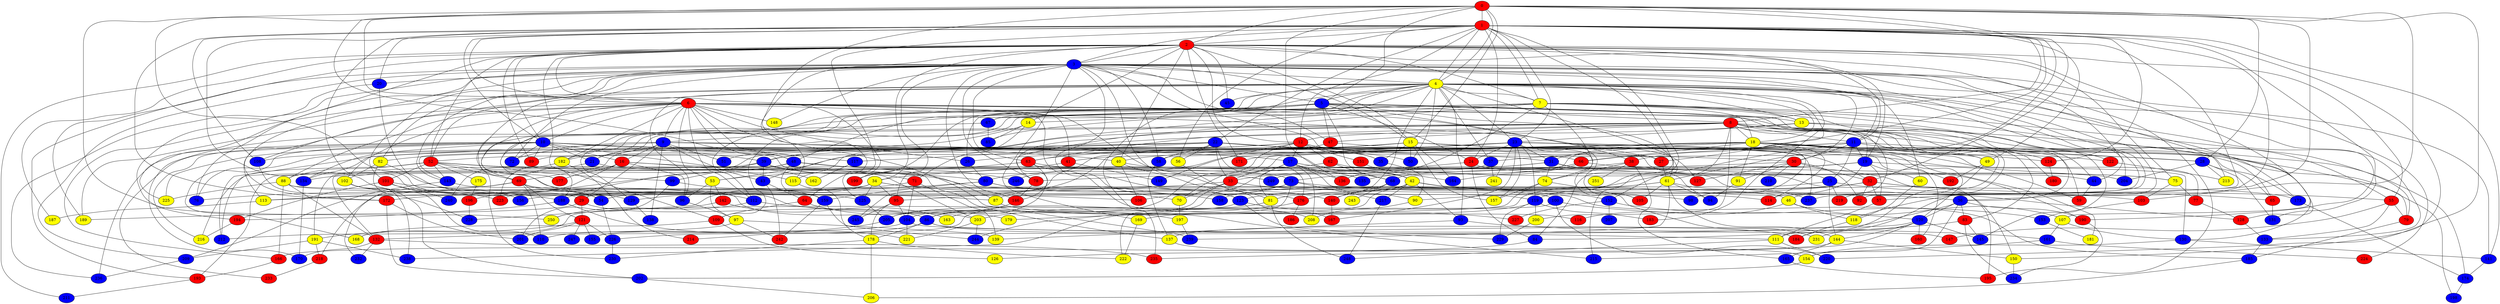 graph {
0 [style = filled fillcolor = red];
1 [style = filled fillcolor = red];
2 [style = filled fillcolor = red];
3 [style = filled fillcolor = blue];
4 [style = filled fillcolor = yellow];
5 [style = filled fillcolor = blue];
6 [style = filled fillcolor = red];
7 [style = filled fillcolor = yellow];
8 [style = filled fillcolor = red];
9 [style = filled fillcolor = blue];
10 [style = filled fillcolor = blue];
11 [style = filled fillcolor = blue];
12 [style = filled fillcolor = red];
13 [style = filled fillcolor = yellow];
14 [style = filled fillcolor = yellow];
15 [style = filled fillcolor = yellow];
16 [style = filled fillcolor = red];
17 [style = filled fillcolor = blue];
18 [style = filled fillcolor = yellow];
19 [style = filled fillcolor = blue];
20 [style = filled fillcolor = blue];
21 [style = filled fillcolor = blue];
22 [style = filled fillcolor = blue];
23 [style = filled fillcolor = blue];
24 [style = filled fillcolor = red];
25 [style = filled fillcolor = blue];
26 [style = filled fillcolor = blue];
27 [style = filled fillcolor = red];
28 [style = filled fillcolor = blue];
29 [style = filled fillcolor = red];
30 [style = filled fillcolor = red];
31 [style = filled fillcolor = blue];
32 [style = filled fillcolor = red];
33 [style = filled fillcolor = red];
34 [style = filled fillcolor = yellow];
35 [style = filled fillcolor = blue];
36 [style = filled fillcolor = blue];
37 [style = filled fillcolor = blue];
38 [style = filled fillcolor = red];
39 [style = filled fillcolor = blue];
40 [style = filled fillcolor = yellow];
41 [style = filled fillcolor = red];
42 [style = filled fillcolor = yellow];
43 [style = filled fillcolor = blue];
44 [style = filled fillcolor = blue];
45 [style = filled fillcolor = blue];
46 [style = filled fillcolor = yellow];
47 [style = filled fillcolor = red];
48 [style = filled fillcolor = blue];
49 [style = filled fillcolor = yellow];
50 [style = filled fillcolor = blue];
51 [style = filled fillcolor = blue];
52 [style = filled fillcolor = red];
53 [style = filled fillcolor = yellow];
54 [style = filled fillcolor = blue];
55 [style = filled fillcolor = red];
56 [style = filled fillcolor = yellow];
57 [style = filled fillcolor = red];
58 [style = filled fillcolor = blue];
59 [style = filled fillcolor = red];
60 [style = filled fillcolor = yellow];
61 [style = filled fillcolor = yellow];
62 [style = filled fillcolor = red];
63 [style = filled fillcolor = red];
64 [style = filled fillcolor = red];
65 [style = filled fillcolor = red];
66 [style = filled fillcolor = red];
67 [style = filled fillcolor = blue];
68 [style = filled fillcolor = blue];
69 [style = filled fillcolor = red];
70 [style = filled fillcolor = yellow];
71 [style = filled fillcolor = red];
72 [style = filled fillcolor = blue];
73 [style = filled fillcolor = blue];
74 [style = filled fillcolor = yellow];
75 [style = filled fillcolor = yellow];
76 [style = filled fillcolor = blue];
77 [style = filled fillcolor = red];
78 [style = filled fillcolor = red];
79 [style = filled fillcolor = red];
80 [style = filled fillcolor = blue];
81 [style = filled fillcolor = yellow];
82 [style = filled fillcolor = yellow];
83 [style = filled fillcolor = red];
84 [style = filled fillcolor = blue];
85 [style = filled fillcolor = blue];
86 [style = filled fillcolor = blue];
87 [style = filled fillcolor = yellow];
88 [style = filled fillcolor = yellow];
89 [style = filled fillcolor = red];
90 [style = filled fillcolor = yellow];
91 [style = filled fillcolor = yellow];
92 [style = filled fillcolor = red];
93 [style = filled fillcolor = blue];
94 [style = filled fillcolor = blue];
95 [style = filled fillcolor = red];
96 [style = filled fillcolor = blue];
97 [style = filled fillcolor = yellow];
98 [style = filled fillcolor = blue];
99 [style = filled fillcolor = blue];
100 [style = filled fillcolor = blue];
101 [style = filled fillcolor = red];
102 [style = filled fillcolor = yellow];
103 [style = filled fillcolor = red];
104 [style = filled fillcolor = blue];
105 [style = filled fillcolor = red];
106 [style = filled fillcolor = red];
107 [style = filled fillcolor = yellow];
108 [style = filled fillcolor = blue];
109 [style = filled fillcolor = red];
110 [style = filled fillcolor = blue];
111 [style = filled fillcolor = yellow];
112 [style = filled fillcolor = blue];
113 [style = filled fillcolor = yellow];
114 [style = filled fillcolor = red];
115 [style = filled fillcolor = yellow];
116 [style = filled fillcolor = red];
117 [style = filled fillcolor = blue];
118 [style = filled fillcolor = yellow];
119 [style = filled fillcolor = blue];
120 [style = filled fillcolor = blue];
121 [style = filled fillcolor = red];
122 [style = filled fillcolor = red];
123 [style = filled fillcolor = blue];
124 [style = filled fillcolor = red];
125 [style = filled fillcolor = blue];
126 [style = filled fillcolor = yellow];
127 [style = filled fillcolor = red];
128 [style = filled fillcolor = red];
129 [style = filled fillcolor = blue];
130 [style = filled fillcolor = blue];
131 [style = filled fillcolor = blue];
132 [style = filled fillcolor = red];
133 [style = filled fillcolor = blue];
134 [style = filled fillcolor = blue];
135 [style = filled fillcolor = blue];
136 [style = filled fillcolor = red];
137 [style = filled fillcolor = yellow];
138 [style = filled fillcolor = blue];
139 [style = filled fillcolor = yellow];
140 [style = filled fillcolor = red];
141 [style = filled fillcolor = blue];
142 [style = filled fillcolor = red];
143 [style = filled fillcolor = blue];
144 [style = filled fillcolor = yellow];
145 [style = filled fillcolor = blue];
146 [style = filled fillcolor = red];
147 [style = filled fillcolor = red];
148 [style = filled fillcolor = yellow];
149 [style = filled fillcolor = blue];
150 [style = filled fillcolor = yellow];
151 [style = filled fillcolor = red];
152 [style = filled fillcolor = blue];
153 [style = filled fillcolor = blue];
154 [style = filled fillcolor = yellow];
155 [style = filled fillcolor = blue];
156 [style = filled fillcolor = blue];
157 [style = filled fillcolor = yellow];
158 [style = filled fillcolor = blue];
159 [style = filled fillcolor = blue];
160 [style = filled fillcolor = red];
161 [style = filled fillcolor = blue];
162 [style = filled fillcolor = yellow];
163 [style = filled fillcolor = yellow];
164 [style = filled fillcolor = blue];
165 [style = filled fillcolor = blue];
166 [style = filled fillcolor = red];
167 [style = filled fillcolor = red];
168 [style = filled fillcolor = yellow];
169 [style = filled fillcolor = yellow];
170 [style = filled fillcolor = blue];
171 [style = filled fillcolor = red];
172 [style = filled fillcolor = red];
173 [style = filled fillcolor = blue];
174 [style = filled fillcolor = blue];
175 [style = filled fillcolor = yellow];
176 [style = filled fillcolor = red];
177 [style = filled fillcolor = red];
178 [style = filled fillcolor = yellow];
179 [style = filled fillcolor = yellow];
180 [style = filled fillcolor = red];
181 [style = filled fillcolor = yellow];
182 [style = filled fillcolor = yellow];
183 [style = filled fillcolor = red];
184 [style = filled fillcolor = red];
185 [style = filled fillcolor = blue];
186 [style = filled fillcolor = red];
187 [style = filled fillcolor = yellow];
188 [style = filled fillcolor = blue];
189 [style = filled fillcolor = yellow];
190 [style = filled fillcolor = red];
191 [style = filled fillcolor = yellow];
192 [style = filled fillcolor = red];
193 [style = filled fillcolor = red];
194 [style = filled fillcolor = red];
195 [style = filled fillcolor = red];
196 [style = filled fillcolor = red];
197 [style = filled fillcolor = yellow];
198 [style = filled fillcolor = blue];
199 [style = filled fillcolor = red];
200 [style = filled fillcolor = yellow];
201 [style = filled fillcolor = blue];
202 [style = filled fillcolor = blue];
203 [style = filled fillcolor = yellow];
204 [style = filled fillcolor = blue];
205 [style = filled fillcolor = blue];
206 [style = filled fillcolor = yellow];
207 [style = filled fillcolor = blue];
208 [style = filled fillcolor = yellow];
209 [style = filled fillcolor = blue];
210 [style = filled fillcolor = blue];
211 [style = filled fillcolor = blue];
212 [style = filled fillcolor = blue];
213 [style = filled fillcolor = yellow];
214 [style = filled fillcolor = red];
215 [style = filled fillcolor = blue];
216 [style = filled fillcolor = yellow];
217 [style = filled fillcolor = blue];
218 [style = filled fillcolor = red];
219 [style = filled fillcolor = red];
220 [style = filled fillcolor = blue];
221 [style = filled fillcolor = yellow];
222 [style = filled fillcolor = yellow];
223 [style = filled fillcolor = red];
224 [style = filled fillcolor = red];
225 [style = filled fillcolor = yellow];
226 [style = filled fillcolor = blue];
227 [style = filled fillcolor = red];
228 [style = filled fillcolor = blue];
229 [style = filled fillcolor = blue];
230 [style = filled fillcolor = blue];
231 [style = filled fillcolor = yellow];
232 [style = filled fillcolor = blue];
233 [style = filled fillcolor = red];
234 [style = filled fillcolor = blue];
235 [style = filled fillcolor = red];
236 [style = filled fillcolor = blue];
237 [style = filled fillcolor = blue];
238 [style = filled fillcolor = blue];
239 [style = filled fillcolor = blue];
240 [style = filled fillcolor = blue];
241 [style = filled fillcolor = yellow];
242 [style = filled fillcolor = red];
243 [style = filled fillcolor = yellow];
244 [style = filled fillcolor = blue];
245 [style = filled fillcolor = blue];
246 [style = filled fillcolor = blue];
247 [style = filled fillcolor = blue];
248 [style = filled fillcolor = blue];
249 [style = filled fillcolor = blue];
250 [style = filled fillcolor = yellow];
251 [style = filled fillcolor = yellow];
0 -- 5;
0 -- 4;
0 -- 2;
0 -- 1;
0 -- 15;
0 -- 28;
0 -- 36;
0 -- 48;
0 -- 49;
0 -- 64;
0 -- 103;
0 -- 129;
0 -- 136;
0 -- 199;
0 -- 220;
0 -- 237;
0 -- 250;
1 -- 2;
1 -- 3;
1 -- 4;
1 -- 6;
1 -- 7;
1 -- 8;
1 -- 10;
1 -- 12;
1 -- 20;
1 -- 22;
1 -- 23;
1 -- 24;
1 -- 29;
1 -- 32;
1 -- 38;
1 -- 56;
1 -- 61;
1 -- 84;
1 -- 108;
1 -- 118;
1 -- 124;
1 -- 125;
1 -- 131;
1 -- 141;
1 -- 150;
1 -- 156;
1 -- 172;
1 -- 215;
2 -- 3;
2 -- 6;
2 -- 7;
2 -- 10;
2 -- 11;
2 -- 12;
2 -- 14;
2 -- 15;
2 -- 19;
2 -- 34;
2 -- 40;
2 -- 44;
2 -- 45;
2 -- 52;
2 -- 55;
2 -- 75;
2 -- 76;
2 -- 89;
2 -- 107;
2 -- 109;
2 -- 115;
2 -- 171;
2 -- 187;
2 -- 189;
2 -- 195;
2 -- 211;
3 -- 4;
3 -- 5;
3 -- 15;
3 -- 20;
3 -- 35;
3 -- 47;
3 -- 52;
3 -- 57;
3 -- 58;
3 -- 60;
3 -- 63;
3 -- 72;
3 -- 78;
3 -- 82;
3 -- 92;
3 -- 95;
3 -- 101;
3 -- 123;
3 -- 140;
3 -- 141;
3 -- 143;
3 -- 146;
3 -- 148;
3 -- 169;
3 -- 172;
3 -- 190;
3 -- 193;
3 -- 194;
3 -- 209;
3 -- 213;
3 -- 224;
3 -- 225;
4 -- 5;
4 -- 7;
4 -- 11;
4 -- 13;
4 -- 14;
4 -- 18;
4 -- 23;
4 -- 27;
4 -- 30;
4 -- 37;
4 -- 45;
4 -- 48;
4 -- 50;
4 -- 54;
4 -- 85;
4 -- 93;
4 -- 96;
4 -- 108;
4 -- 112;
4 -- 114;
4 -- 119;
4 -- 133;
4 -- 166;
4 -- 173;
4 -- 176;
4 -- 183;
4 -- 199;
4 -- 204;
4 -- 235;
5 -- 8;
5 -- 9;
5 -- 19;
5 -- 21;
5 -- 24;
5 -- 26;
5 -- 36;
5 -- 38;
5 -- 42;
5 -- 46;
5 -- 47;
5 -- 61;
5 -- 67;
5 -- 129;
5 -- 170;
5 -- 182;
6 -- 9;
6 -- 10;
6 -- 13;
6 -- 26;
6 -- 27;
6 -- 41;
6 -- 44;
6 -- 48;
6 -- 53;
6 -- 70;
6 -- 88;
6 -- 99;
6 -- 102;
6 -- 105;
6 -- 112;
6 -- 113;
6 -- 117;
6 -- 135;
6 -- 148;
6 -- 177;
6 -- 182;
6 -- 189;
6 -- 239;
7 -- 13;
7 -- 18;
7 -- 21;
7 -- 67;
7 -- 74;
7 -- 79;
7 -- 86;
7 -- 109;
7 -- 115;
7 -- 122;
7 -- 128;
7 -- 136;
7 -- 145;
8 -- 11;
8 -- 12;
8 -- 18;
8 -- 47;
8 -- 49;
8 -- 51;
8 -- 59;
8 -- 63;
8 -- 65;
8 -- 69;
8 -- 78;
8 -- 83;
8 -- 124;
8 -- 152;
8 -- 180;
8 -- 184;
8 -- 188;
8 -- 200;
9 -- 16;
9 -- 17;
9 -- 29;
9 -- 31;
9 -- 40;
9 -- 43;
9 -- 51;
9 -- 69;
9 -- 72;
9 -- 134;
9 -- 138;
10 -- 16;
10 -- 21;
10 -- 25;
10 -- 30;
10 -- 39;
10 -- 42;
10 -- 72;
10 -- 87;
10 -- 89;
10 -- 134;
10 -- 162;
10 -- 168;
10 -- 216;
10 -- 225;
10 -- 233;
10 -- 236;
11 -- 19;
11 -- 25;
11 -- 28;
11 -- 30;
11 -- 37;
11 -- 66;
11 -- 111;
11 -- 158;
12 -- 17;
12 -- 35;
12 -- 39;
12 -- 62;
12 -- 66;
12 -- 104;
12 -- 122;
12 -- 143;
12 -- 149;
12 -- 151;
12 -- 160;
12 -- 188;
13 -- 23;
13 -- 43;
13 -- 55;
13 -- 130;
14 -- 39;
14 -- 71;
14 -- 85;
15 -- 32;
15 -- 35;
15 -- 50;
15 -- 63;
15 -- 76;
15 -- 82;
15 -- 157;
15 -- 164;
15 -- 174;
15 -- 212;
15 -- 237;
16 -- 96;
16 -- 115;
16 -- 177;
16 -- 196;
16 -- 249;
17 -- 25;
17 -- 68;
17 -- 81;
17 -- 90;
17 -- 136;
17 -- 163;
17 -- 190;
17 -- 208;
18 -- 26;
18 -- 28;
18 -- 31;
18 -- 33;
18 -- 41;
18 -- 49;
18 -- 58;
18 -- 59;
18 -- 66;
18 -- 70;
18 -- 73;
18 -- 91;
18 -- 98;
18 -- 114;
18 -- 120;
18 -- 124;
18 -- 171;
18 -- 181;
19 -- 57;
19 -- 60;
19 -- 68;
19 -- 193;
19 -- 204;
19 -- 222;
20 -- 54;
20 -- 236;
21 -- 203;
21 -- 223;
22 -- 27;
22 -- 33;
22 -- 50;
22 -- 53;
22 -- 56;
22 -- 58;
22 -- 89;
22 -- 108;
22 -- 117;
22 -- 130;
22 -- 173;
22 -- 176;
22 -- 198;
23 -- 24;
23 -- 31;
23 -- 40;
23 -- 77;
23 -- 80;
23 -- 95;
23 -- 105;
23 -- 119;
23 -- 127;
23 -- 157;
23 -- 167;
23 -- 182;
23 -- 192;
23 -- 241;
23 -- 245;
24 -- 33;
24 -- 44;
24 -- 84;
25 -- 29;
25 -- 65;
25 -- 144;
25 -- 219;
26 -- 80;
27 -- 61;
28 -- 65;
28 -- 131;
28 -- 204;
28 -- 213;
29 -- 86;
29 -- 121;
29 -- 189;
30 -- 32;
30 -- 91;
30 -- 92;
30 -- 127;
30 -- 210;
30 -- 249;
31 -- 34;
31 -- 74;
31 -- 75;
31 -- 94;
31 -- 216;
32 -- 54;
32 -- 55;
32 -- 57;
32 -- 81;
32 -- 90;
32 -- 92;
32 -- 173;
33 -- 36;
33 -- 46;
33 -- 70;
33 -- 86;
33 -- 172;
34 -- 95;
34 -- 100;
34 -- 113;
34 -- 125;
34 -- 158;
34 -- 218;
34 -- 228;
35 -- 90;
36 -- 83;
36 -- 120;
36 -- 154;
36 -- 190;
36 -- 226;
37 -- 78;
37 -- 241;
38 -- 74;
38 -- 164;
38 -- 165;
38 -- 251;
39 -- 43;
39 -- 71;
39 -- 99;
39 -- 137;
39 -- 191;
40 -- 42;
40 -- 106;
40 -- 167;
41 -- 53;
41 -- 149;
42 -- 93;
42 -- 103;
42 -- 106;
42 -- 152;
42 -- 217;
42 -- 238;
43 -- 64;
43 -- 242;
44 -- 59;
46 -- 107;
46 -- 116;
46 -- 118;
47 -- 52;
47 -- 79;
48 -- 73;
48 -- 132;
48 -- 159;
48 -- 223;
48 -- 246;
49 -- 192;
49 -- 219;
52 -- 69;
52 -- 80;
52 -- 88;
52 -- 101;
52 -- 106;
52 -- 123;
52 -- 128;
52 -- 143;
52 -- 175;
52 -- 212;
53 -- 96;
53 -- 97;
53 -- 142;
54 -- 226;
55 -- 79;
55 -- 133;
55 -- 147;
56 -- 81;
57 -- 111;
58 -- 137;
60 -- 118;
61 -- 94;
61 -- 105;
61 -- 123;
61 -- 140;
61 -- 144;
61 -- 237;
61 -- 239;
62 -- 68;
62 -- 75;
62 -- 246;
63 -- 116;
63 -- 146;
63 -- 150;
63 -- 199;
64 -- 109;
64 -- 179;
65 -- 131;
66 -- 134;
66 -- 135;
66 -- 195;
67 -- 85;
67 -- 230;
68 -- 140;
68 -- 243;
69 -- 76;
69 -- 87;
69 -- 110;
69 -- 121;
69 -- 215;
69 -- 232;
70 -- 197;
71 -- 104;
71 -- 113;
71 -- 139;
73 -- 87;
73 -- 98;
73 -- 156;
73 -- 217;
73 -- 244;
74 -- 157;
74 -- 179;
74 -- 231;
75 -- 77;
75 -- 103;
77 -- 128;
78 -- 146;
79 -- 185;
80 -- 129;
80 -- 159;
80 -- 176;
80 -- 185;
81 -- 205;
81 -- 248;
82 -- 102;
82 -- 110;
82 -- 125;
83 -- 84;
83 -- 145;
83 -- 234;
84 -- 126;
86 -- 110;
86 -- 147;
86 -- 178;
86 -- 184;
87 -- 208;
88 -- 114;
88 -- 119;
88 -- 132;
88 -- 166;
88 -- 225;
90 -- 208;
91 -- 94;
93 -- 139;
93 -- 161;
95 -- 104;
95 -- 178;
95 -- 245;
96 -- 97;
97 -- 139;
97 -- 212;
97 -- 242;
99 -- 159;
99 -- 201;
100 -- 120;
100 -- 168;
100 -- 220;
101 -- 112;
101 -- 188;
101 -- 194;
101 -- 240;
102 -- 202;
102 -- 223;
102 -- 238;
103 -- 153;
104 -- 111;
104 -- 132;
104 -- 221;
107 -- 130;
107 -- 161;
108 -- 228;
109 -- 126;
109 -- 168;
111 -- 220;
111 -- 248;
112 -- 197;
112 -- 250;
113 -- 187;
115 -- 178;
117 -- 162;
118 -- 184;
119 -- 169;
119 -- 183;
119 -- 200;
119 -- 229;
120 -- 137;
120 -- 144;
120 -- 145;
120 -- 160;
120 -- 231;
120 -- 235;
121 -- 155;
121 -- 191;
121 -- 201;
121 -- 226;
121 -- 247;
122 -- 213;
123 -- 155;
123 -- 227;
123 -- 229;
124 -- 180;
125 -- 205;
128 -- 133;
129 -- 138;
130 -- 141;
130 -- 154;
132 -- 170;
132 -- 232;
132 -- 235;
133 -- 185;
134 -- 170;
137 -- 154;
140 -- 167;
141 -- 174;
142 -- 163;
142 -- 250;
143 -- 203;
143 -- 209;
144 -- 150;
144 -- 165;
144 -- 166;
146 -- 205;
150 -- 234;
151 -- 164;
152 -- 153;
152 -- 207;
152 -- 227;
153 -- 181;
154 -- 202;
159 -- 242;
159 -- 244;
161 -- 215;
161 -- 224;
165 -- 195;
166 -- 193;
169 -- 222;
172 -- 201;
172 -- 202;
173 -- 174;
174 -- 198;
175 -- 196;
176 -- 186;
176 -- 203;
178 -- 206;
178 -- 222;
178 -- 230;
182 -- 214;
182 -- 240;
185 -- 206;
188 -- 194;
188 -- 221;
190 -- 234;
191 -- 209;
191 -- 218;
191 -- 238;
193 -- 211;
194 -- 216;
196 -- 228;
197 -- 239;
200 -- 229;
202 -- 206;
203 -- 221;
203 -- 244;
205 -- 214;
209 -- 236;
217 -- 248;
218 -- 233;
226 -- 230;
}

